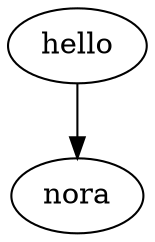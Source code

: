 digraph AST {
	node_0x7f974c405990 [label="hello"];
	node_0x7f974c4059c0 [label="nora"];
	node_0x7f974c405990 -> node_0x7f974c4059c0;
}
